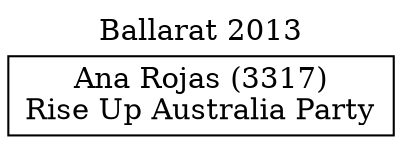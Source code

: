 // House preference flow
digraph "Ana Rojas (3317)_Ballarat_2013" {
	graph [label="Ballarat 2013" labelloc=t mclimit=10]
	node [shape=box]
	"Ana Rojas (3317)" [label="Ana Rojas (3317)
Rise Up Australia Party"]
}
